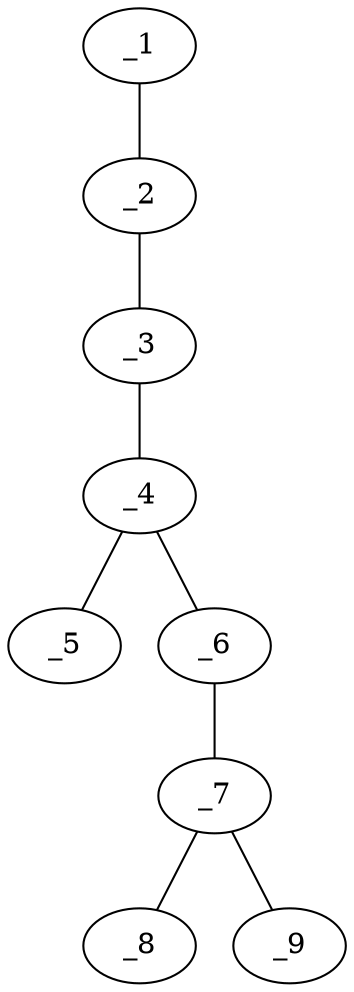 graph molid632227 {
	_1	 [charge=0,
		chem=2,
		symbol="O  ",
		x=2,
		y="0.75"];
	_2	 [charge=0,
		chem=1,
		symbol="C  ",
		x="2.866",
		y="0.25"];
	_1 -- _2	 [valence=2];
	_3	 [charge=0,
		chem=4,
		symbol="N  ",
		x="3.7321",
		y="0.75"];
	_2 -- _3	 [valence=1];
	_4	 [charge=0,
		chem=1,
		symbol="C  ",
		x="4.5981",
		y="0.25"];
	_3 -- _4	 [valence=1];
	_5	 [charge=0,
		chem=2,
		symbol="O  ",
		x="4.5981",
		y="-0.75"];
	_4 -- _5	 [valence=2];
	_6	 [charge=0,
		chem=1,
		symbol="C  ",
		x="5.4641",
		y="0.75"];
	_4 -- _6	 [valence=1];
	_7	 [charge=0,
		chem=1,
		symbol="C  ",
		x="6.3301",
		y="0.25"];
	_6 -- _7	 [valence=1];
	_8	 [charge=0,
		chem=2,
		symbol="O  ",
		x="7.1962",
		y="0.75"];
	_7 -- _8	 [valence=2];
	_9	 [charge=0,
		chem=1,
		symbol="C  ",
		x="6.3301",
		y="-0.75"];
	_7 -- _9	 [valence=1];
}
